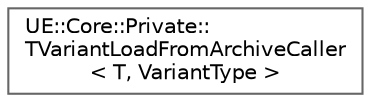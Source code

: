 digraph "Graphical Class Hierarchy"
{
 // INTERACTIVE_SVG=YES
 // LATEX_PDF_SIZE
  bgcolor="transparent";
  edge [fontname=Helvetica,fontsize=10,labelfontname=Helvetica,labelfontsize=10];
  node [fontname=Helvetica,fontsize=10,shape=box,height=0.2,width=0.4];
  rankdir="LR";
  Node0 [id="Node000000",label="UE::Core::Private::\lTVariantLoadFromArchiveCaller\l\< T, VariantType \>",height=0.2,width=0.4,color="grey40", fillcolor="white", style="filled",URL="$d6/dd2/structUE_1_1Core_1_1Private_1_1TVariantLoadFromArchiveCaller.html",tooltip="A utility for loading a specific type from FArchive into a TVariant."];
}
